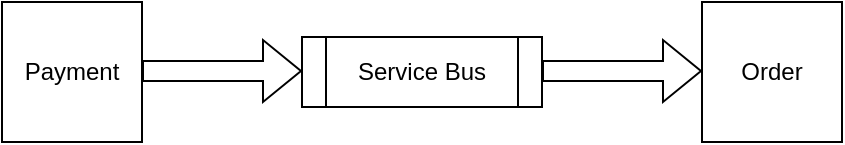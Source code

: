 <mxfile version="24.7.6">
  <diagram name="Page-1" id="EJzefQqtVguapPeibL_m">
    <mxGraphModel dx="1434" dy="772" grid="1" gridSize="10" guides="1" tooltips="1" connect="1" arrows="1" fold="1" page="1" pageScale="1" pageWidth="850" pageHeight="1100" math="0" shadow="0">
      <root>
        <mxCell id="0" />
        <mxCell id="1" parent="0" />
        <mxCell id="-oYNQyrPG7nwtBovVGz--1" value="Payment" style="whiteSpace=wrap;html=1;aspect=fixed;" vertex="1" parent="1">
          <mxGeometry x="60" y="170" width="70" height="70" as="geometry" />
        </mxCell>
        <mxCell id="-oYNQyrPG7nwtBovVGz--3" value="" style="shape=flexArrow;endArrow=classic;html=1;rounded=0;" edge="1" parent="1">
          <mxGeometry width="50" height="50" relative="1" as="geometry">
            <mxPoint x="130" y="204.5" as="sourcePoint" />
            <mxPoint x="210" y="204.5" as="targetPoint" />
          </mxGeometry>
        </mxCell>
        <mxCell id="-oYNQyrPG7nwtBovVGz--4" value="Service Bus" style="shape=process;whiteSpace=wrap;html=1;backgroundOutline=1;" vertex="1" parent="1">
          <mxGeometry x="210" y="187.5" width="120" height="35" as="geometry" />
        </mxCell>
        <mxCell id="-oYNQyrPG7nwtBovVGz--6" value="" style="shape=flexArrow;endArrow=classic;html=1;rounded=0;" edge="1" parent="1">
          <mxGeometry width="50" height="50" relative="1" as="geometry">
            <mxPoint x="330" y="204.5" as="sourcePoint" />
            <mxPoint x="410" y="204.5" as="targetPoint" />
          </mxGeometry>
        </mxCell>
        <mxCell id="-oYNQyrPG7nwtBovVGz--7" value="Order" style="whiteSpace=wrap;html=1;aspect=fixed;" vertex="1" parent="1">
          <mxGeometry x="410" y="170" width="70" height="70" as="geometry" />
        </mxCell>
      </root>
    </mxGraphModel>
  </diagram>
</mxfile>
